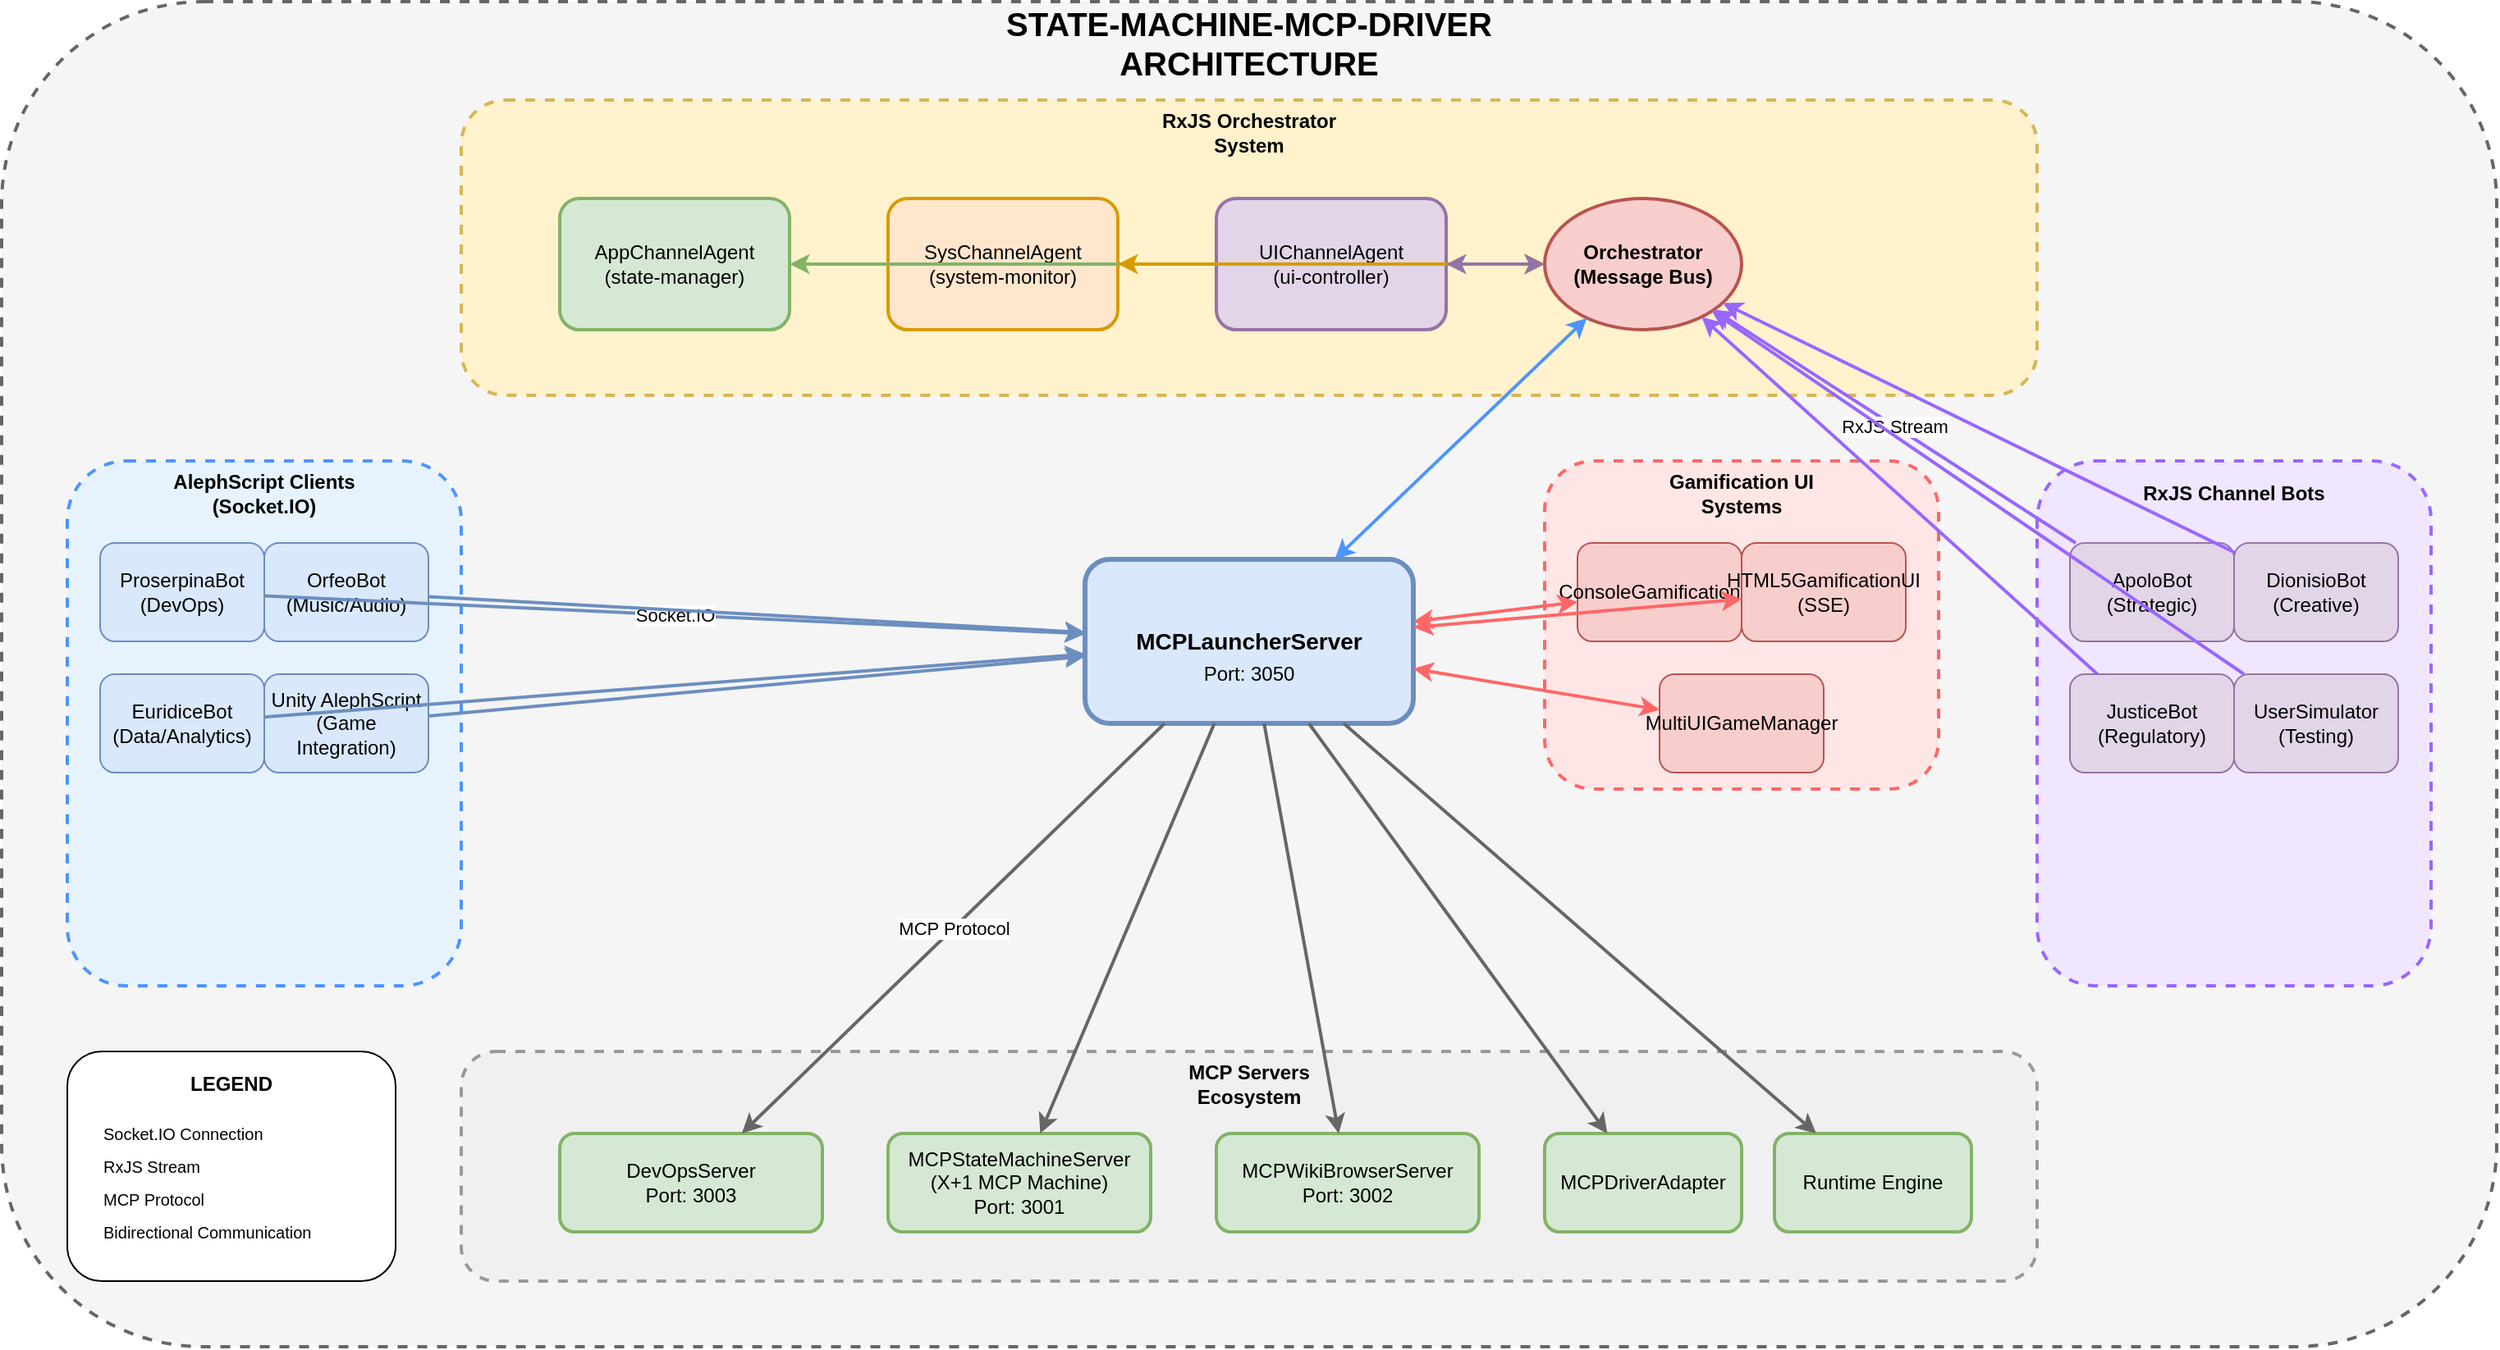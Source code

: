 <mxfile version="28.1.2">
  <diagram name="Orchestrator Detailed" id="fBDxSckN3kCRm-8AtVF5">
    <mxGraphModel dx="3095" dy="2453" grid="1" gridSize="10" guides="1" tooltips="1" connect="1" arrows="1" fold="1" page="1" pageScale="1" pageWidth="827" pageHeight="1169" math="0" shadow="0">
      <root>
        <mxCell id="0" />
        <mxCell id="1" parent="0" />
        <mxCell id="H_FGvb7izU5B9GXR6twy-185" value="" style="rounded=1;whiteSpace=wrap;html=1;fillColor=#f5f5f5;strokeColor=#666666;strokeWidth=2;dashed=1;" vertex="1" parent="1">
          <mxGeometry x="-200" y="-10" width="1520" height="820" as="geometry" />
        </mxCell>
        <mxCell id="H_FGvb7izU5B9GXR6twy-186" value="STATE-MACHINE-MCP-DRIVER ARCHITECTURE" style="text;html=1;strokeColor=none;fillColor=none;align=center;verticalAlign=middle;whiteSpace=wrap;rounded=0;fontSize=20;fontStyle=1" vertex="1" parent="1">
          <mxGeometry x="360" width="400" height="30" as="geometry" />
        </mxCell>
        <mxCell id="H_FGvb7izU5B9GXR6twy-187" value="MCPLauncherServer" style="rounded=1;whiteSpace=wrap;html=1;fillColor=#dae8fc;strokeColor=#6c8ebf;strokeWidth=3;fontStyle=1;fontSize=14;" vertex="1" parent="1">
          <mxGeometry x="460" y="330" width="200" height="100" as="geometry" />
        </mxCell>
        <mxCell id="H_FGvb7izU5B9GXR6twy-188" value="Port: 3050" style="text;html=1;strokeColor=none;fillColor=none;align=center;verticalAlign=middle;whiteSpace=wrap;rounded=0;" vertex="1" parent="1">
          <mxGeometry x="510" y="390" width="100" height="20" as="geometry" />
        </mxCell>
        <mxCell id="H_FGvb7izU5B9GXR6twy-189" value="" style="rounded=1;whiteSpace=wrap;html=1;fillColor=#fff2cc;strokeColor=#d6b656;strokeWidth=2;dashed=1;" vertex="1" parent="1">
          <mxGeometry x="80" y="50" width="960" height="180" as="geometry" />
        </mxCell>
        <mxCell id="H_FGvb7izU5B9GXR6twy-190" value="RxJS Orchestrator System" style="text;html=1;strokeColor=none;fillColor=none;align=center;verticalAlign=middle;whiteSpace=wrap;rounded=0;fontStyle=1;fontSize=12;" vertex="1" parent="1">
          <mxGeometry x="490" y="60" width="140" height="20" as="geometry" />
        </mxCell>
        <mxCell id="H_FGvb7izU5B9GXR6twy-191" value="AppChannelAgent&lt;br&gt;(state-manager)" style="rounded=1;whiteSpace=wrap;html=1;fillColor=#d5e8d4;strokeColor=#82b366;strokeWidth=2;" vertex="1" parent="1">
          <mxGeometry x="140" y="110" width="140" height="80" as="geometry" />
        </mxCell>
        <mxCell id="H_FGvb7izU5B9GXR6twy-192" value="SysChannelAgent&lt;br&gt;(system-monitor)" style="rounded=1;whiteSpace=wrap;html=1;fillColor=#ffe6cc;strokeColor=#d79b00;strokeWidth=2;" vertex="1" parent="1">
          <mxGeometry x="340" y="110" width="140" height="80" as="geometry" />
        </mxCell>
        <mxCell id="H_FGvb7izU5B9GXR6twy-193" value="UIChannelAgent&lt;br&gt;(ui-controller)" style="rounded=1;whiteSpace=wrap;html=1;fillColor=#e1d5e7;strokeColor=#9673a6;strokeWidth=2;" vertex="1" parent="1">
          <mxGeometry x="540" y="110" width="140" height="80" as="geometry" />
        </mxCell>
        <mxCell id="H_FGvb7izU5B9GXR6twy-194" value="Orchestrator&lt;br&gt;(Message Bus)" style="ellipse;whiteSpace=wrap;html=1;fillColor=#f8cecc;strokeColor=#b85450;strokeWidth=2;fontStyle=1;" vertex="1" parent="1">
          <mxGeometry x="740" y="110" width="120" height="80" as="geometry" />
        </mxCell>
        <mxCell id="H_FGvb7izU5B9GXR6twy-195" value="" style="rounded=1;whiteSpace=wrap;html=1;fillColor=#e6f3ff;strokeColor=#4d94ff;strokeWidth=2;dashed=1;" vertex="1" parent="1">
          <mxGeometry x="-160" y="270" width="240" height="320" as="geometry" />
        </mxCell>
        <mxCell id="H_FGvb7izU5B9GXR6twy-196" value="AlephScript Clients (Socket.IO)" style="text;html=1;strokeColor=none;fillColor=none;align=center;verticalAlign=middle;whiteSpace=wrap;rounded=0;fontStyle=1;fontSize=12;" vertex="1" parent="1">
          <mxGeometry x="-120" y="280" width="160" height="20" as="geometry" />
        </mxCell>
        <mxCell id="H_FGvb7izU5B9GXR6twy-197" value="ProserpinaBot&lt;br&gt;(DevOps)" style="rounded=1;whiteSpace=wrap;html=1;fillColor=#dae8fc;strokeColor=#6c8ebf;" vertex="1" parent="1">
          <mxGeometry x="-140" y="320" width="100" height="60" as="geometry" />
        </mxCell>
        <mxCell id="H_FGvb7izU5B9GXR6twy-198" value="OrfeoBot&lt;br&gt;(Music/Audio)" style="rounded=1;whiteSpace=wrap;html=1;fillColor=#dae8fc;strokeColor=#6c8ebf;" vertex="1" parent="1">
          <mxGeometry x="-40" y="320" width="100" height="60" as="geometry" />
        </mxCell>
        <mxCell id="H_FGvb7izU5B9GXR6twy-199" value="EuridiceBot&lt;br&gt;(Data/Analytics)" style="rounded=1;whiteSpace=wrap;html=1;fillColor=#dae8fc;strokeColor=#6c8ebf;" vertex="1" parent="1">
          <mxGeometry x="-140" y="400" width="100" height="60" as="geometry" />
        </mxCell>
        <mxCell id="H_FGvb7izU5B9GXR6twy-200" value="Unity AlephScript&lt;br&gt;(Game Integration)" style="rounded=1;whiteSpace=wrap;html=1;fillColor=#dae8fc;strokeColor=#6c8ebf;" vertex="1" parent="1">
          <mxGeometry x="-40" y="400" width="100" height="60" as="geometry" />
        </mxCell>
        <mxCell id="H_FGvb7izU5B9GXR6twy-201" value="" style="rounded=1;whiteSpace=wrap;html=1;fillColor=#f0e6ff;strokeColor=#9966ff;strokeWidth=2;dashed=1;" vertex="1" parent="1">
          <mxGeometry x="1040" y="270" width="240" height="320" as="geometry" />
        </mxCell>
        <mxCell id="H_FGvb7izU5B9GXR6twy-202" value="RxJS Channel Bots" style="text;html=1;strokeColor=none;fillColor=none;align=center;verticalAlign=middle;whiteSpace=wrap;rounded=0;fontStyle=1;fontSize=12;" vertex="1" parent="1">
          <mxGeometry x="1100" y="280" width="120" height="20" as="geometry" />
        </mxCell>
        <mxCell id="H_FGvb7izU5B9GXR6twy-203" value="ApoloBot&lt;br&gt;(Strategic)" style="rounded=1;whiteSpace=wrap;html=1;fillColor=#e1d5e7;strokeColor=#9673a6;" vertex="1" parent="1">
          <mxGeometry x="1060" y="320" width="100" height="60" as="geometry" />
        </mxCell>
        <mxCell id="H_FGvb7izU5B9GXR6twy-204" value="DionisioBot&lt;br&gt;(Creative)" style="rounded=1;whiteSpace=wrap;html=1;fillColor=#e1d5e7;strokeColor=#9673a6;" vertex="1" parent="1">
          <mxGeometry x="1160" y="320" width="100" height="60" as="geometry" />
        </mxCell>
        <mxCell id="H_FGvb7izU5B9GXR6twy-205" value="JusticeBot&lt;br&gt;(Regulatory)" style="rounded=1;whiteSpace=wrap;html=1;fillColor=#e1d5e7;strokeColor=#9673a6;" vertex="1" parent="1">
          <mxGeometry x="1060" y="400" width="100" height="60" as="geometry" />
        </mxCell>
        <mxCell id="H_FGvb7izU5B9GXR6twy-206" value="UserSimulator&lt;br&gt;(Testing)" style="rounded=1;whiteSpace=wrap;html=1;fillColor=#e1d5e7;strokeColor=#9673a6;" vertex="1" parent="1">
          <mxGeometry x="1160" y="400" width="100" height="60" as="geometry" />
        </mxCell>
        <mxCell id="H_FGvb7izU5B9GXR6twy-207" value="" style="rounded=1;whiteSpace=wrap;html=1;fillColor=#ffe6e6;strokeColor=#ff6666;strokeWidth=2;dashed=1;" vertex="1" parent="1">
          <mxGeometry x="740" y="270" width="240" height="200" as="geometry" />
        </mxCell>
        <mxCell id="H_FGvb7izU5B9GXR6twy-208" value="Gamification UI Systems" style="text;html=1;strokeColor=none;fillColor=none;align=center;verticalAlign=middle;whiteSpace=wrap;rounded=0;fontStyle=1;fontSize=12;" vertex="1" parent="1">
          <mxGeometry x="800" y="280" width="120" height="20" as="geometry" />
        </mxCell>
        <mxCell id="H_FGvb7izU5B9GXR6twy-209" value="ConsoleGamificationUI" style="rounded=1;whiteSpace=wrap;html=1;fillColor=#f8cecc;strokeColor=#b85450;" vertex="1" parent="1">
          <mxGeometry x="760" y="320" width="100" height="60" as="geometry" />
        </mxCell>
        <mxCell id="H_FGvb7izU5B9GXR6twy-210" value="HTML5GamificationUI&lt;br&gt;(SSE)" style="rounded=1;whiteSpace=wrap;html=1;fillColor=#f8cecc;strokeColor=#b85450;" vertex="1" parent="1">
          <mxGeometry x="860" y="320" width="100" height="60" as="geometry" />
        </mxCell>
        <mxCell id="H_FGvb7izU5B9GXR6twy-211" value="MultiUIGameManager" style="rounded=1;whiteSpace=wrap;html=1;fillColor=#f8cecc;strokeColor=#b85450;" vertex="1" parent="1">
          <mxGeometry x="810" y="400" width="100" height="60" as="geometry" />
        </mxCell>
        <mxCell id="H_FGvb7izU5B9GXR6twy-212" value="" style="rounded=1;whiteSpace=wrap;html=1;fillColor=#f0f0f0;strokeColor=#999999;strokeWidth=2;dashed=1;" vertex="1" parent="1">
          <mxGeometry x="80" y="630" width="960" height="140" as="geometry" />
        </mxCell>
        <mxCell id="H_FGvb7izU5B9GXR6twy-213" value="MCP Servers Ecosystem" style="text;html=1;strokeColor=none;fillColor=none;align=center;verticalAlign=middle;whiteSpace=wrap;rounded=0;fontStyle=1;fontSize=12;" vertex="1" parent="1">
          <mxGeometry x="510" y="640" width="100" height="20" as="geometry" />
        </mxCell>
        <mxCell id="H_FGvb7izU5B9GXR6twy-214" value="DevOpsServer&lt;br&gt;Port: 3003" style="rounded=1;whiteSpace=wrap;html=1;fillColor=#d5e8d4;strokeColor=#82b366;strokeWidth=2;" vertex="1" parent="1">
          <mxGeometry x="140" y="680" width="160" height="60" as="geometry" />
        </mxCell>
        <mxCell id="H_FGvb7izU5B9GXR6twy-215" value="MCPStateMachineServer&lt;br&gt;(X+1 MCP Machine)&lt;br&gt;Port: 3001" style="rounded=1;whiteSpace=wrap;html=1;fillColor=#d5e8d4;strokeColor=#82b366;strokeWidth=2;" vertex="1" parent="1">
          <mxGeometry x="340" y="680" width="160" height="60" as="geometry" />
        </mxCell>
        <mxCell id="H_FGvb7izU5B9GXR6twy-216" value="MCPWikiBrowserServer&lt;br&gt;Port: 3002" style="rounded=1;whiteSpace=wrap;html=1;fillColor=#d5e8d4;strokeColor=#82b366;strokeWidth=2;" vertex="1" parent="1">
          <mxGeometry x="540" y="680" width="160" height="60" as="geometry" />
        </mxCell>
        <mxCell id="H_FGvb7izU5B9GXR6twy-217" value="MCPDriverAdapter" style="rounded=1;whiteSpace=wrap;html=1;fillColor=#d5e8d4;strokeColor=#82b366;strokeWidth=2;" vertex="1" parent="1">
          <mxGeometry x="740" y="680" width="120" height="60" as="geometry" />
        </mxCell>
        <mxCell id="H_FGvb7izU5B9GXR6twy-218" value="Runtime Engine" style="rounded=1;whiteSpace=wrap;html=1;fillColor=#d5e8d4;strokeColor=#82b366;strokeWidth=2;" vertex="1" parent="1">
          <mxGeometry x="880" y="680" width="120" height="60" as="geometry" />
        </mxCell>
        <mxCell id="H_FGvb7izU5B9GXR6twy-219" value="" style="endArrow=classic;startArrow=classic;html=1;strokeWidth=2;strokeColor=#4d94ff;" edge="1" parent="1" source="H_FGvb7izU5B9GXR6twy-187" target="H_FGvb7izU5B9GXR6twy-194">
          <mxGeometry relative="1" as="geometry" />
        </mxCell>
        <mxCell id="H_FGvb7izU5B9GXR6twy-220" value="" style="endArrow=classic;startArrow=classic;html=1;strokeWidth=2;strokeColor=#82b366;" edge="1" parent="1" source="H_FGvb7izU5B9GXR6twy-191" target="H_FGvb7izU5B9GXR6twy-194">
          <mxGeometry relative="1" as="geometry" />
        </mxCell>
        <mxCell id="H_FGvb7izU5B9GXR6twy-221" value="" style="endArrow=classic;startArrow=classic;html=1;strokeWidth=2;strokeColor=#d79b00;" edge="1" parent="1" source="H_FGvb7izU5B9GXR6twy-192" target="H_FGvb7izU5B9GXR6twy-194">
          <mxGeometry relative="1" as="geometry" />
        </mxCell>
        <mxCell id="H_FGvb7izU5B9GXR6twy-222" value="" style="endArrow=classic;startArrow=classic;html=1;strokeWidth=2;strokeColor=#9673a6;" edge="1" parent="1" source="H_FGvb7izU5B9GXR6twy-193" target="H_FGvb7izU5B9GXR6twy-194">
          <mxGeometry relative="1" as="geometry" />
        </mxCell>
        <mxCell id="H_FGvb7izU5B9GXR6twy-223" value="Socket.IO" style="endArrow=classic;html=1;strokeWidth=2;strokeColor=#6c8ebf;curved=1;" edge="1" parent="1" source="H_FGvb7izU5B9GXR6twy-197" target="H_FGvb7izU5B9GXR6twy-187">
          <mxGeometry relative="1" as="geometry" />
        </mxCell>
        <mxCell id="H_FGvb7izU5B9GXR6twy-224" value="" style="endArrow=classic;html=1;strokeWidth=2;strokeColor=#6c8ebf;curved=1;" edge="1" parent="1" source="H_FGvb7izU5B9GXR6twy-198" target="H_FGvb7izU5B9GXR6twy-187">
          <mxGeometry relative="1" as="geometry" />
        </mxCell>
        <mxCell id="H_FGvb7izU5B9GXR6twy-225" value="" style="endArrow=classic;html=1;strokeWidth=2;strokeColor=#6c8ebf;curved=1;" edge="1" parent="1" source="H_FGvb7izU5B9GXR6twy-199" target="H_FGvb7izU5B9GXR6twy-187">
          <mxGeometry relative="1" as="geometry" />
        </mxCell>
        <mxCell id="H_FGvb7izU5B9GXR6twy-226" value="" style="endArrow=classic;html=1;strokeWidth=2;strokeColor=#6c8ebf;curved=1;" edge="1" parent="1" source="H_FGvb7izU5B9GXR6twy-200" target="H_FGvb7izU5B9GXR6twy-187">
          <mxGeometry relative="1" as="geometry" />
        </mxCell>
        <mxCell id="H_FGvb7izU5B9GXR6twy-227" value="RxJS Stream" style="endArrow=classic;html=1;strokeWidth=2;strokeColor=#9966ff;curved=1;" edge="1" parent="1" source="H_FGvb7izU5B9GXR6twy-203" target="H_FGvb7izU5B9GXR6twy-194">
          <mxGeometry relative="1" as="geometry" />
        </mxCell>
        <mxCell id="H_FGvb7izU5B9GXR6twy-228" value="" style="endArrow=classic;html=1;strokeWidth=2;strokeColor=#9966ff;curved=1;" edge="1" parent="1" source="H_FGvb7izU5B9GXR6twy-204" target="H_FGvb7izU5B9GXR6twy-194">
          <mxGeometry relative="1" as="geometry" />
        </mxCell>
        <mxCell id="H_FGvb7izU5B9GXR6twy-229" value="" style="endArrow=classic;html=1;strokeWidth=2;strokeColor=#9966ff;curved=1;" edge="1" parent="1" source="H_FGvb7izU5B9GXR6twy-205" target="H_FGvb7izU5B9GXR6twy-194">
          <mxGeometry relative="1" as="geometry" />
        </mxCell>
        <mxCell id="H_FGvb7izU5B9GXR6twy-230" value="" style="endArrow=classic;html=1;strokeWidth=2;strokeColor=#9966ff;curved=1;" edge="1" parent="1" source="H_FGvb7izU5B9GXR6twy-206" target="H_FGvb7izU5B9GXR6twy-194">
          <mxGeometry relative="1" as="geometry" />
        </mxCell>
        <mxCell id="H_FGvb7izU5B9GXR6twy-231" value="" style="endArrow=classic;startArrow=classic;html=1;strokeWidth=2;strokeColor=#ff6666;" edge="1" parent="1" source="H_FGvb7izU5B9GXR6twy-209" target="H_FGvb7izU5B9GXR6twy-187">
          <mxGeometry relative="1" as="geometry" />
        </mxCell>
        <mxCell id="H_FGvb7izU5B9GXR6twy-232" value="" style="endArrow=classic;startArrow=classic;html=1;strokeWidth=2;strokeColor=#ff6666;" edge="1" parent="1" source="H_FGvb7izU5B9GXR6twy-210" target="H_FGvb7izU5B9GXR6twy-187">
          <mxGeometry relative="1" as="geometry" />
        </mxCell>
        <mxCell id="H_FGvb7izU5B9GXR6twy-233" value="" style="endArrow=classic;startArrow=classic;html=1;strokeWidth=2;strokeColor=#ff6666;" edge="1" parent="1" source="H_FGvb7izU5B9GXR6twy-211" target="H_FGvb7izU5B9GXR6twy-187">
          <mxGeometry relative="1" as="geometry" />
        </mxCell>
        <mxCell id="H_FGvb7izU5B9GXR6twy-234" value="MCP Protocol" style="endArrow=classic;html=1;strokeWidth=2;strokeColor=#666666;" edge="1" parent="1" source="H_FGvb7izU5B9GXR6twy-187" target="H_FGvb7izU5B9GXR6twy-214">
          <mxGeometry relative="1" as="geometry" />
        </mxCell>
        <mxCell id="H_FGvb7izU5B9GXR6twy-235" value="" style="endArrow=classic;html=1;strokeWidth=2;strokeColor=#666666;" edge="1" parent="1" source="H_FGvb7izU5B9GXR6twy-187" target="H_FGvb7izU5B9GXR6twy-215">
          <mxGeometry relative="1" as="geometry" />
        </mxCell>
        <mxCell id="H_FGvb7izU5B9GXR6twy-236" value="" style="endArrow=classic;html=1;strokeWidth=2;strokeColor=#666666;" edge="1" parent="1" source="H_FGvb7izU5B9GXR6twy-187" target="H_FGvb7izU5B9GXR6twy-216">
          <mxGeometry relative="1" as="geometry" />
        </mxCell>
        <mxCell id="H_FGvb7izU5B9GXR6twy-237" value="" style="endArrow=classic;html=1;strokeWidth=2;strokeColor=#666666;" edge="1" parent="1" source="H_FGvb7izU5B9GXR6twy-187" target="H_FGvb7izU5B9GXR6twy-217">
          <mxGeometry relative="1" as="geometry" />
        </mxCell>
        <mxCell id="H_FGvb7izU5B9GXR6twy-238" value="" style="endArrow=classic;html=1;strokeWidth=2;strokeColor=#666666;" edge="1" parent="1" source="H_FGvb7izU5B9GXR6twy-187" target="H_FGvb7izU5B9GXR6twy-218">
          <mxGeometry relative="1" as="geometry" />
        </mxCell>
        <mxCell id="H_FGvb7izU5B9GXR6twy-239" value="" style="rounded=1;whiteSpace=wrap;html=1;fillColor=#ffffff;strokeColor=#000000;strokeWidth=1;" vertex="1" parent="1">
          <mxGeometry x="-160" y="630" width="200" height="140" as="geometry" />
        </mxCell>
        <mxCell id="H_FGvb7izU5B9GXR6twy-240" value="LEGEND" style="text;html=1;strokeColor=none;fillColor=none;align=center;verticalAlign=middle;whiteSpace=wrap;rounded=0;fontStyle=1;" vertex="1" parent="1">
          <mxGeometry x="-110" y="640" width="100" height="20" as="geometry" />
        </mxCell>
        <mxCell id="H_FGvb7izU5B9GXR6twy-241" value="Socket.IO Connection" style="text;html=1;strokeColor=none;fillColor=none;align=left;verticalAlign=middle;whiteSpace=wrap;rounded=0;fontSize=10;" vertex="1" parent="1">
          <mxGeometry x="-140" y="670" width="120" height="20" as="geometry" />
        </mxCell>
        <mxCell id="H_FGvb7izU5B9GXR6twy-242" value="RxJS Stream" style="text;html=1;strokeColor=none;fillColor=none;align=left;verticalAlign=middle;whiteSpace=wrap;rounded=0;fontSize=10;" vertex="1" parent="1">
          <mxGeometry x="-140" y="690" width="120" height="20" as="geometry" />
        </mxCell>
        <mxCell id="H_FGvb7izU5B9GXR6twy-243" value="MCP Protocol" style="text;html=1;strokeColor=none;fillColor=none;align=left;verticalAlign=middle;whiteSpace=wrap;rounded=0;fontSize=10;" vertex="1" parent="1">
          <mxGeometry x="-140" y="710" width="120" height="20" as="geometry" />
        </mxCell>
        <mxCell id="H_FGvb7izU5B9GXR6twy-244" value="Bidirectional Communication" style="text;html=1;strokeColor=none;fillColor=none;align=left;verticalAlign=middle;whiteSpace=wrap;rounded=0;fontSize=10;" vertex="1" parent="1">
          <mxGeometry x="-140" y="730" width="160" height="20" as="geometry" />
        </mxCell>
      </root>
    </mxGraphModel>
  </diagram>
</mxfile>
